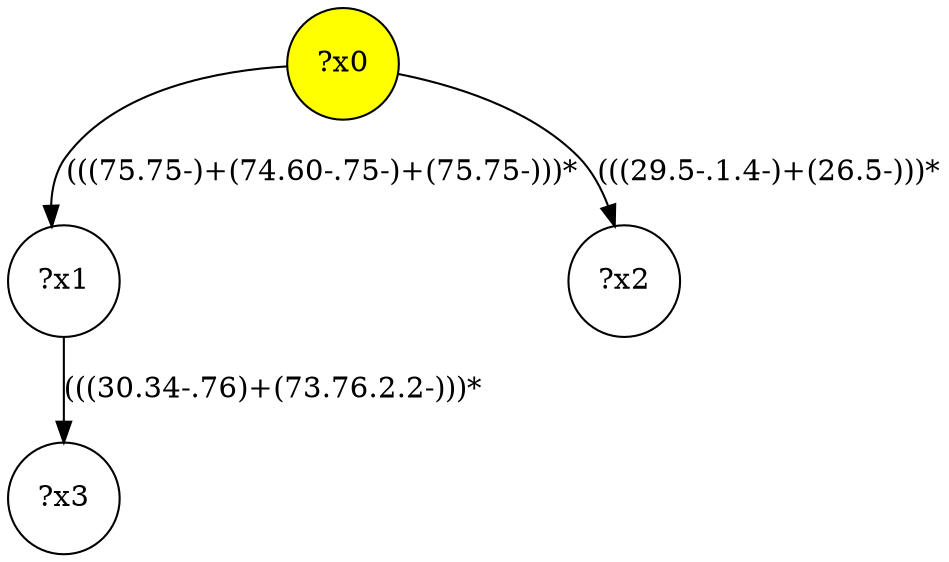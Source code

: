 digraph g {
	x0 [fillcolor="yellow", style="filled," shape=circle, label="?x0"];
	x1 [shape=circle, label="?x1"];
	x0 -> x1 [label="(((75.75-)+(74.60-.75-)+(75.75-)))*"];
	x2 [shape=circle, label="?x2"];
	x0 -> x2 [label="(((29.5-.1.4-)+(26.5-)))*"];
	x3 [shape=circle, label="?x3"];
	x1 -> x3 [label="(((30.34-.76)+(73.76.2.2-)))*"];
}
